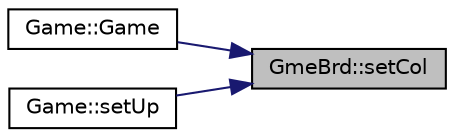 digraph "GmeBrd::setCol"
{
 // INTERACTIVE_SVG=YES
 // LATEX_PDF_SIZE
  edge [fontname="Helvetica",fontsize="10",labelfontname="Helvetica",labelfontsize="10"];
  node [fontname="Helvetica",fontsize="10",shape=record];
  rankdir="RL";
  Node1 [label="GmeBrd::setCol",height=0.2,width=0.4,color="black", fillcolor="grey75", style="filled", fontcolor="black",tooltip=" "];
  Node1 -> Node2 [dir="back",color="midnightblue",fontsize="10",style="solid"];
  Node2 [label="Game::Game",height=0.2,width=0.4,color="black", fillcolor="white", style="filled",URL="$dd/d1f/class_game.html#af909b709de6b4c0c2a1b3f4e7721cd4c",tooltip=" "];
  Node1 -> Node3 [dir="back",color="midnightblue",fontsize="10",style="solid"];
  Node3 [label="Game::setUp",height=0.2,width=0.4,color="black", fillcolor="white", style="filled",URL="$dd/d1f/class_game.html#a5a84f7af5c736f92c1bb0ab672a7d08f",tooltip=" "];
}
